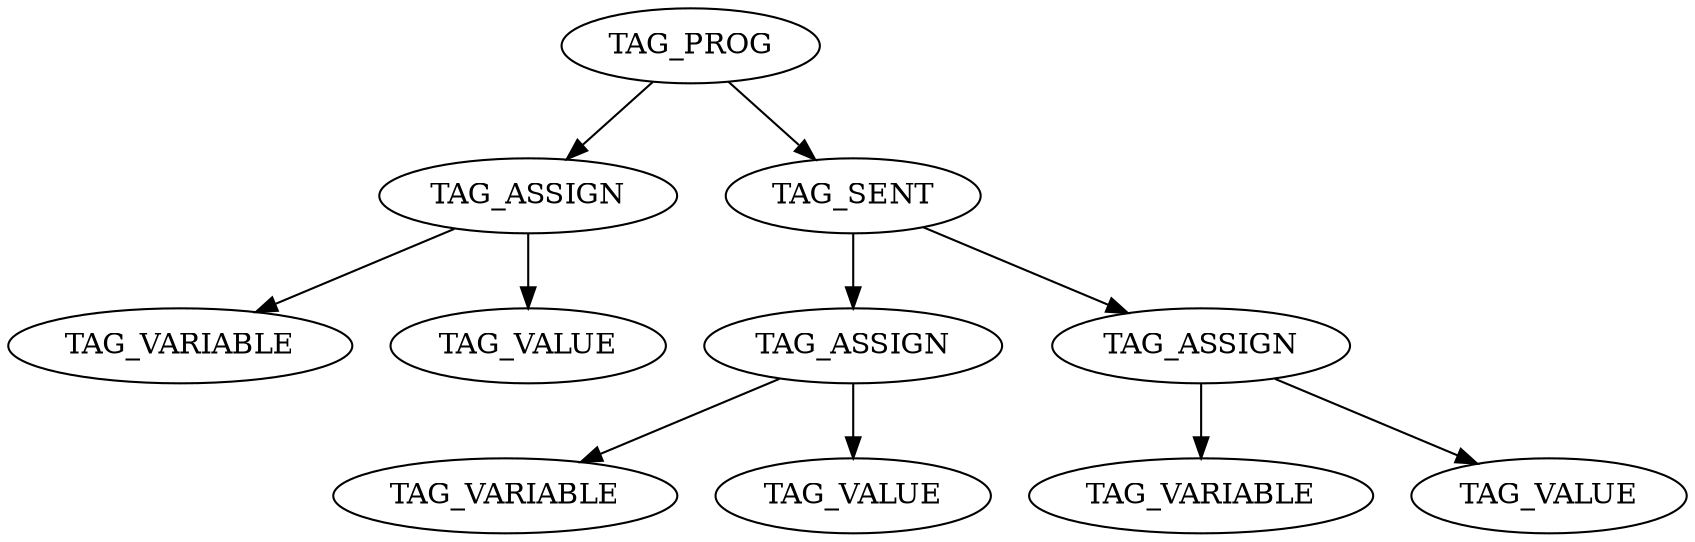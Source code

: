 digraph Tree {
0 [label= TAG_PROG];
0 -> 1
1 [label= TAG_ASSIGN];
1 -> 2
2 [label= TAG_VARIABLE];
1 -> 3
3 [label= TAG_VALUE];
0 -> 4
4 [label= TAG_SENT];
4 -> 5
5 [label= TAG_ASSIGN];
5 -> 6
6 [label= TAG_VARIABLE];
5 -> 7
7 [label= TAG_VALUE];
4 -> 8
8 [label= TAG_ASSIGN];
8 -> 9
9 [label= TAG_VARIABLE];
8 -> 10
10 [label= TAG_VALUE];
}
